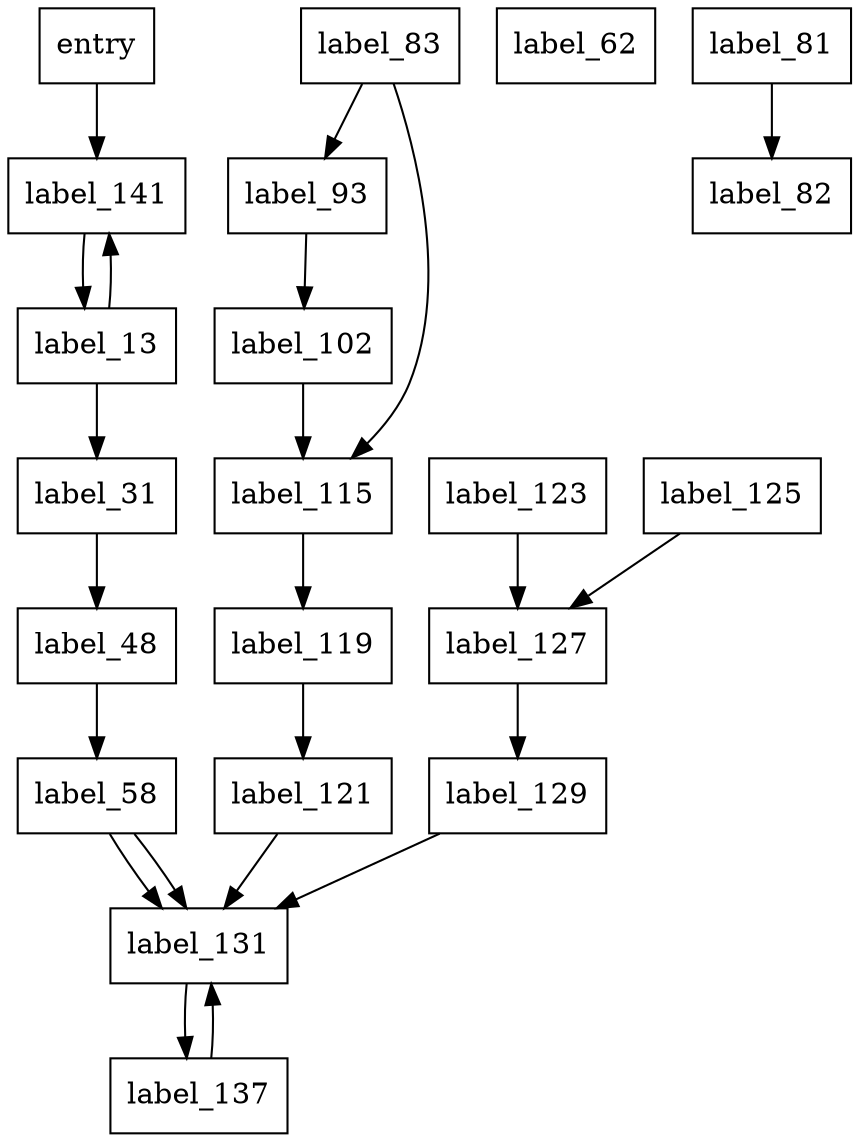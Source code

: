 digraph ControlFlowGraph {
    node [shape = rectangle]
    entry
    label_141
    label_13
    label_31
    label_48
    label_58
    label_62
    label_81
    label_83
    label_93
    label_102
    label_115
    label_119
    label_121
    label_123
    label_129
    label_131
    label_137
    label_141

    entry -> label_141
    label_141 -> label_13
    label_13 -> label_141
    label_13 -> label_31
    label_31 -> label_48
    label_48 -> label_58
    label_58 -> label_131
    label_58 -> label_131
    label_81 -> label_82
    label_83 -> label_115
    label_83 -> label_93
    label_93 -> label_102
    label_102 -> label_115
    label_115 -> label_119
    label_119 -> label_121
    label_121 -> label_131
    label_123 -> label_127
    label_125 -> label_127
    label_127 -> label_129
    label_129 -> label_131
    label_131 -> label_137
    label_137 -> label_131
}